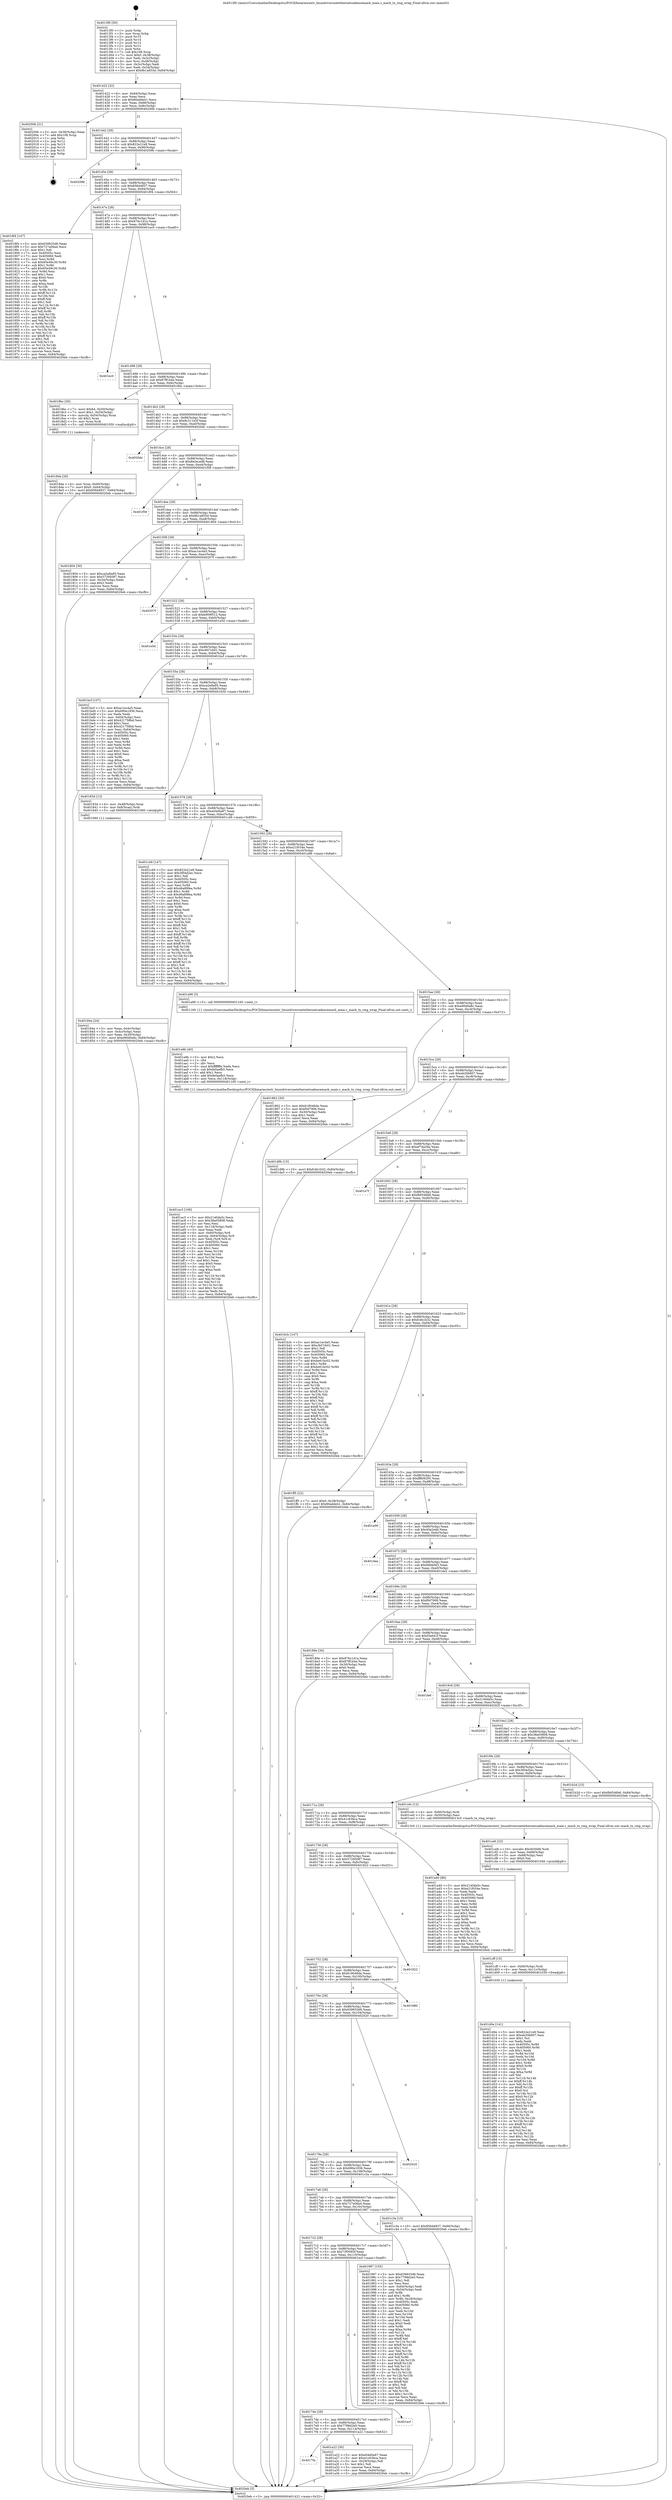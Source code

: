 digraph "0x4013f0" {
  label = "0x4013f0 (/mnt/c/Users/mathe/Desktop/tcc/POCII/binaries/extr_linuxdriversnetethernetcadencemacb_main.c_macb_tx_ring_wrap_Final-ollvm.out::main(0))"
  labelloc = "t"
  node[shape=record]

  Entry [label="",width=0.3,height=0.3,shape=circle,fillcolor=black,style=filled]
  "0x401422" [label="{
     0x401422 [32]\l
     | [instrs]\l
     &nbsp;&nbsp;0x401422 \<+6\>: mov -0x84(%rbp),%eax\l
     &nbsp;&nbsp;0x401428 \<+2\>: mov %eax,%ecx\l
     &nbsp;&nbsp;0x40142a \<+6\>: sub $0x80adde41,%ecx\l
     &nbsp;&nbsp;0x401430 \<+6\>: mov %eax,-0x88(%rbp)\l
     &nbsp;&nbsp;0x401436 \<+6\>: mov %ecx,-0x8c(%rbp)\l
     &nbsp;&nbsp;0x40143c \<+6\>: je 000000000040200b \<main+0xc1b\>\l
  }"]
  "0x40200b" [label="{
     0x40200b [21]\l
     | [instrs]\l
     &nbsp;&nbsp;0x40200b \<+3\>: mov -0x38(%rbp),%eax\l
     &nbsp;&nbsp;0x40200e \<+7\>: add $0x108,%rsp\l
     &nbsp;&nbsp;0x402015 \<+1\>: pop %rbx\l
     &nbsp;&nbsp;0x402016 \<+2\>: pop %r12\l
     &nbsp;&nbsp;0x402018 \<+2\>: pop %r13\l
     &nbsp;&nbsp;0x40201a \<+2\>: pop %r14\l
     &nbsp;&nbsp;0x40201c \<+2\>: pop %r15\l
     &nbsp;&nbsp;0x40201e \<+1\>: pop %rbp\l
     &nbsp;&nbsp;0x40201f \<+1\>: ret\l
  }"]
  "0x401442" [label="{
     0x401442 [28]\l
     | [instrs]\l
     &nbsp;&nbsp;0x401442 \<+5\>: jmp 0000000000401447 \<main+0x57\>\l
     &nbsp;&nbsp;0x401447 \<+6\>: mov -0x88(%rbp),%eax\l
     &nbsp;&nbsp;0x40144d \<+5\>: sub $0x822e21e8,%eax\l
     &nbsp;&nbsp;0x401452 \<+6\>: mov %eax,-0x90(%rbp)\l
     &nbsp;&nbsp;0x401458 \<+6\>: je 000000000040209b \<main+0xcab\>\l
  }"]
  Exit [label="",width=0.3,height=0.3,shape=circle,fillcolor=black,style=filled,peripheries=2]
  "0x40209b" [label="{
     0x40209b\l
  }", style=dashed]
  "0x40145e" [label="{
     0x40145e [28]\l
     | [instrs]\l
     &nbsp;&nbsp;0x40145e \<+5\>: jmp 0000000000401463 \<main+0x73\>\l
     &nbsp;&nbsp;0x401463 \<+6\>: mov -0x88(%rbp),%eax\l
     &nbsp;&nbsp;0x401469 \<+5\>: sub $0x856d4837,%eax\l
     &nbsp;&nbsp;0x40146e \<+6\>: mov %eax,-0x94(%rbp)\l
     &nbsp;&nbsp;0x401474 \<+6\>: je 00000000004018f4 \<main+0x504\>\l
  }"]
  "0x401d0e" [label="{
     0x401d0e [141]\l
     | [instrs]\l
     &nbsp;&nbsp;0x401d0e \<+5\>: mov $0x822e21e8,%eax\l
     &nbsp;&nbsp;0x401d13 \<+5\>: mov $0xeb20b607,%esi\l
     &nbsp;&nbsp;0x401d18 \<+2\>: mov $0x1,%cl\l
     &nbsp;&nbsp;0x401d1a \<+2\>: xor %edx,%edx\l
     &nbsp;&nbsp;0x401d1c \<+8\>: mov 0x40505c,%r8d\l
     &nbsp;&nbsp;0x401d24 \<+8\>: mov 0x405060,%r9d\l
     &nbsp;&nbsp;0x401d2c \<+3\>: sub $0x1,%edx\l
     &nbsp;&nbsp;0x401d2f \<+3\>: mov %r8d,%r10d\l
     &nbsp;&nbsp;0x401d32 \<+3\>: add %edx,%r10d\l
     &nbsp;&nbsp;0x401d35 \<+4\>: imul %r10d,%r8d\l
     &nbsp;&nbsp;0x401d39 \<+4\>: and $0x1,%r8d\l
     &nbsp;&nbsp;0x401d3d \<+4\>: cmp $0x0,%r8d\l
     &nbsp;&nbsp;0x401d41 \<+4\>: sete %r11b\l
     &nbsp;&nbsp;0x401d45 \<+4\>: cmp $0xa,%r9d\l
     &nbsp;&nbsp;0x401d49 \<+3\>: setl %bl\l
     &nbsp;&nbsp;0x401d4c \<+3\>: mov %r11b,%r14b\l
     &nbsp;&nbsp;0x401d4f \<+4\>: xor $0xff,%r14b\l
     &nbsp;&nbsp;0x401d53 \<+3\>: mov %bl,%r15b\l
     &nbsp;&nbsp;0x401d56 \<+4\>: xor $0xff,%r15b\l
     &nbsp;&nbsp;0x401d5a \<+3\>: xor $0x0,%cl\l
     &nbsp;&nbsp;0x401d5d \<+3\>: mov %r14b,%r12b\l
     &nbsp;&nbsp;0x401d60 \<+4\>: and $0x0,%r12b\l
     &nbsp;&nbsp;0x401d64 \<+3\>: and %cl,%r11b\l
     &nbsp;&nbsp;0x401d67 \<+3\>: mov %r15b,%r13b\l
     &nbsp;&nbsp;0x401d6a \<+4\>: and $0x0,%r13b\l
     &nbsp;&nbsp;0x401d6e \<+2\>: and %cl,%bl\l
     &nbsp;&nbsp;0x401d70 \<+3\>: or %r11b,%r12b\l
     &nbsp;&nbsp;0x401d73 \<+3\>: or %bl,%r13b\l
     &nbsp;&nbsp;0x401d76 \<+3\>: xor %r13b,%r12b\l
     &nbsp;&nbsp;0x401d79 \<+3\>: or %r15b,%r14b\l
     &nbsp;&nbsp;0x401d7c \<+4\>: xor $0xff,%r14b\l
     &nbsp;&nbsp;0x401d80 \<+3\>: or $0x0,%cl\l
     &nbsp;&nbsp;0x401d83 \<+3\>: and %cl,%r14b\l
     &nbsp;&nbsp;0x401d86 \<+3\>: or %r14b,%r12b\l
     &nbsp;&nbsp;0x401d89 \<+4\>: test $0x1,%r12b\l
     &nbsp;&nbsp;0x401d8d \<+3\>: cmovne %esi,%eax\l
     &nbsp;&nbsp;0x401d90 \<+6\>: mov %eax,-0x84(%rbp)\l
     &nbsp;&nbsp;0x401d96 \<+5\>: jmp 00000000004020eb \<main+0xcfb\>\l
  }"]
  "0x4018f4" [label="{
     0x4018f4 [147]\l
     | [instrs]\l
     &nbsp;&nbsp;0x4018f4 \<+5\>: mov $0x639933d6,%eax\l
     &nbsp;&nbsp;0x4018f9 \<+5\>: mov $0x727a06a4,%ecx\l
     &nbsp;&nbsp;0x4018fe \<+2\>: mov $0x1,%dl\l
     &nbsp;&nbsp;0x401900 \<+7\>: mov 0x40505c,%esi\l
     &nbsp;&nbsp;0x401907 \<+7\>: mov 0x405060,%edi\l
     &nbsp;&nbsp;0x40190e \<+3\>: mov %esi,%r8d\l
     &nbsp;&nbsp;0x401911 \<+7\>: sub $0x65e49c30,%r8d\l
     &nbsp;&nbsp;0x401918 \<+4\>: sub $0x1,%r8d\l
     &nbsp;&nbsp;0x40191c \<+7\>: add $0x65e49c30,%r8d\l
     &nbsp;&nbsp;0x401923 \<+4\>: imul %r8d,%esi\l
     &nbsp;&nbsp;0x401927 \<+3\>: and $0x1,%esi\l
     &nbsp;&nbsp;0x40192a \<+3\>: cmp $0x0,%esi\l
     &nbsp;&nbsp;0x40192d \<+4\>: sete %r9b\l
     &nbsp;&nbsp;0x401931 \<+3\>: cmp $0xa,%edi\l
     &nbsp;&nbsp;0x401934 \<+4\>: setl %r10b\l
     &nbsp;&nbsp;0x401938 \<+3\>: mov %r9b,%r11b\l
     &nbsp;&nbsp;0x40193b \<+4\>: xor $0xff,%r11b\l
     &nbsp;&nbsp;0x40193f \<+3\>: mov %r10b,%bl\l
     &nbsp;&nbsp;0x401942 \<+3\>: xor $0xff,%bl\l
     &nbsp;&nbsp;0x401945 \<+3\>: xor $0x1,%dl\l
     &nbsp;&nbsp;0x401948 \<+3\>: mov %r11b,%r14b\l
     &nbsp;&nbsp;0x40194b \<+4\>: and $0xff,%r14b\l
     &nbsp;&nbsp;0x40194f \<+3\>: and %dl,%r9b\l
     &nbsp;&nbsp;0x401952 \<+3\>: mov %bl,%r15b\l
     &nbsp;&nbsp;0x401955 \<+4\>: and $0xff,%r15b\l
     &nbsp;&nbsp;0x401959 \<+3\>: and %dl,%r10b\l
     &nbsp;&nbsp;0x40195c \<+3\>: or %r9b,%r14b\l
     &nbsp;&nbsp;0x40195f \<+3\>: or %r10b,%r15b\l
     &nbsp;&nbsp;0x401962 \<+3\>: xor %r15b,%r14b\l
     &nbsp;&nbsp;0x401965 \<+3\>: or %bl,%r11b\l
     &nbsp;&nbsp;0x401968 \<+4\>: xor $0xff,%r11b\l
     &nbsp;&nbsp;0x40196c \<+3\>: or $0x1,%dl\l
     &nbsp;&nbsp;0x40196f \<+3\>: and %dl,%r11b\l
     &nbsp;&nbsp;0x401972 \<+3\>: or %r11b,%r14b\l
     &nbsp;&nbsp;0x401975 \<+4\>: test $0x1,%r14b\l
     &nbsp;&nbsp;0x401979 \<+3\>: cmovne %ecx,%eax\l
     &nbsp;&nbsp;0x40197c \<+6\>: mov %eax,-0x84(%rbp)\l
     &nbsp;&nbsp;0x401982 \<+5\>: jmp 00000000004020eb \<main+0xcfb\>\l
  }"]
  "0x40147a" [label="{
     0x40147a [28]\l
     | [instrs]\l
     &nbsp;&nbsp;0x40147a \<+5\>: jmp 000000000040147f \<main+0x8f\>\l
     &nbsp;&nbsp;0x40147f \<+6\>: mov -0x88(%rbp),%eax\l
     &nbsp;&nbsp;0x401485 \<+5\>: sub $0x876c1d1a,%eax\l
     &nbsp;&nbsp;0x40148a \<+6\>: mov %eax,-0x98(%rbp)\l
     &nbsp;&nbsp;0x401490 \<+6\>: je 0000000000401ec0 \<main+0xad0\>\l
  }"]
  "0x401cff" [label="{
     0x401cff [15]\l
     | [instrs]\l
     &nbsp;&nbsp;0x401cff \<+4\>: mov -0x60(%rbp),%rdi\l
     &nbsp;&nbsp;0x401d03 \<+6\>: mov %eax,-0x11c(%rbp)\l
     &nbsp;&nbsp;0x401d09 \<+5\>: call 0000000000401030 \<free@plt\>\l
     | [calls]\l
     &nbsp;&nbsp;0x401030 \{1\} (unknown)\l
  }"]
  "0x401ec0" [label="{
     0x401ec0\l
  }", style=dashed]
  "0x401496" [label="{
     0x401496 [28]\l
     | [instrs]\l
     &nbsp;&nbsp;0x401496 \<+5\>: jmp 000000000040149b \<main+0xab\>\l
     &nbsp;&nbsp;0x40149b \<+6\>: mov -0x88(%rbp),%eax\l
     &nbsp;&nbsp;0x4014a1 \<+5\>: sub $0x87ff1b4e,%eax\l
     &nbsp;&nbsp;0x4014a6 \<+6\>: mov %eax,-0x9c(%rbp)\l
     &nbsp;&nbsp;0x4014ac \<+6\>: je 00000000004018bc \<main+0x4cc\>\l
  }"]
  "0x401ce8" [label="{
     0x401ce8 [23]\l
     | [instrs]\l
     &nbsp;&nbsp;0x401ce8 \<+10\>: movabs $0x4030d6,%rdi\l
     &nbsp;&nbsp;0x401cf2 \<+3\>: mov %eax,-0x68(%rbp)\l
     &nbsp;&nbsp;0x401cf5 \<+3\>: mov -0x68(%rbp),%esi\l
     &nbsp;&nbsp;0x401cf8 \<+2\>: mov $0x0,%al\l
     &nbsp;&nbsp;0x401cfa \<+5\>: call 0000000000401040 \<printf@plt\>\l
     | [calls]\l
     &nbsp;&nbsp;0x401040 \{1\} (unknown)\l
  }"]
  "0x4018bc" [label="{
     0x4018bc [30]\l
     | [instrs]\l
     &nbsp;&nbsp;0x4018bc \<+7\>: movl $0x64,-0x50(%rbp)\l
     &nbsp;&nbsp;0x4018c3 \<+7\>: movl $0x1,-0x54(%rbp)\l
     &nbsp;&nbsp;0x4018ca \<+4\>: movslq -0x54(%rbp),%rax\l
     &nbsp;&nbsp;0x4018ce \<+4\>: shl $0x2,%rax\l
     &nbsp;&nbsp;0x4018d2 \<+3\>: mov %rax,%rdi\l
     &nbsp;&nbsp;0x4018d5 \<+5\>: call 0000000000401050 \<malloc@plt\>\l
     | [calls]\l
     &nbsp;&nbsp;0x401050 \{1\} (unknown)\l
  }"]
  "0x4014b2" [label="{
     0x4014b2 [28]\l
     | [instrs]\l
     &nbsp;&nbsp;0x4014b2 \<+5\>: jmp 00000000004014b7 \<main+0xc7\>\l
     &nbsp;&nbsp;0x4014b7 \<+6\>: mov -0x88(%rbp),%eax\l
     &nbsp;&nbsp;0x4014bd \<+5\>: sub $0x8c311b3f,%eax\l
     &nbsp;&nbsp;0x4014c2 \<+6\>: mov %eax,-0xa0(%rbp)\l
     &nbsp;&nbsp;0x4014c8 \<+6\>: je 00000000004020dc \<main+0xcec\>\l
  }"]
  "0x401ac3" [label="{
     0x401ac3 [106]\l
     | [instrs]\l
     &nbsp;&nbsp;0x401ac3 \<+5\>: mov $0x2140da5c,%ecx\l
     &nbsp;&nbsp;0x401ac8 \<+5\>: mov $0x38a05808,%edx\l
     &nbsp;&nbsp;0x401acd \<+2\>: xor %esi,%esi\l
     &nbsp;&nbsp;0x401acf \<+6\>: mov -0x118(%rbp),%edi\l
     &nbsp;&nbsp;0x401ad5 \<+3\>: imul %eax,%edi\l
     &nbsp;&nbsp;0x401ad8 \<+4\>: mov -0x60(%rbp),%r8\l
     &nbsp;&nbsp;0x401adc \<+4\>: movslq -0x64(%rbp),%r9\l
     &nbsp;&nbsp;0x401ae0 \<+4\>: mov %edi,(%r8,%r9,4)\l
     &nbsp;&nbsp;0x401ae4 \<+7\>: mov 0x40505c,%eax\l
     &nbsp;&nbsp;0x401aeb \<+7\>: mov 0x405060,%edi\l
     &nbsp;&nbsp;0x401af2 \<+3\>: sub $0x1,%esi\l
     &nbsp;&nbsp;0x401af5 \<+3\>: mov %eax,%r10d\l
     &nbsp;&nbsp;0x401af8 \<+3\>: add %esi,%r10d\l
     &nbsp;&nbsp;0x401afb \<+4\>: imul %r10d,%eax\l
     &nbsp;&nbsp;0x401aff \<+3\>: and $0x1,%eax\l
     &nbsp;&nbsp;0x401b02 \<+3\>: cmp $0x0,%eax\l
     &nbsp;&nbsp;0x401b05 \<+4\>: sete %r11b\l
     &nbsp;&nbsp;0x401b09 \<+3\>: cmp $0xa,%edi\l
     &nbsp;&nbsp;0x401b0c \<+3\>: setl %bl\l
     &nbsp;&nbsp;0x401b0f \<+3\>: mov %r11b,%r14b\l
     &nbsp;&nbsp;0x401b12 \<+3\>: and %bl,%r14b\l
     &nbsp;&nbsp;0x401b15 \<+3\>: xor %bl,%r11b\l
     &nbsp;&nbsp;0x401b18 \<+3\>: or %r11b,%r14b\l
     &nbsp;&nbsp;0x401b1b \<+4\>: test $0x1,%r14b\l
     &nbsp;&nbsp;0x401b1f \<+3\>: cmovne %edx,%ecx\l
     &nbsp;&nbsp;0x401b22 \<+6\>: mov %ecx,-0x84(%rbp)\l
     &nbsp;&nbsp;0x401b28 \<+5\>: jmp 00000000004020eb \<main+0xcfb\>\l
  }"]
  "0x4020dc" [label="{
     0x4020dc\l
  }", style=dashed]
  "0x4014ce" [label="{
     0x4014ce [28]\l
     | [instrs]\l
     &nbsp;&nbsp;0x4014ce \<+5\>: jmp 00000000004014d3 \<main+0xe3\>\l
     &nbsp;&nbsp;0x4014d3 \<+6\>: mov -0x88(%rbp),%eax\l
     &nbsp;&nbsp;0x4014d9 \<+5\>: sub $0x8e2eced8,%eax\l
     &nbsp;&nbsp;0x4014de \<+6\>: mov %eax,-0xa4(%rbp)\l
     &nbsp;&nbsp;0x4014e4 \<+6\>: je 0000000000401f58 \<main+0xb68\>\l
  }"]
  "0x401a9b" [label="{
     0x401a9b [40]\l
     | [instrs]\l
     &nbsp;&nbsp;0x401a9b \<+5\>: mov $0x2,%ecx\l
     &nbsp;&nbsp;0x401aa0 \<+1\>: cltd\l
     &nbsp;&nbsp;0x401aa1 \<+2\>: idiv %ecx\l
     &nbsp;&nbsp;0x401aa3 \<+6\>: imul $0xfffffffe,%edx,%ecx\l
     &nbsp;&nbsp;0x401aa9 \<+6\>: sub $0xfe0aefb5,%ecx\l
     &nbsp;&nbsp;0x401aaf \<+3\>: add $0x1,%ecx\l
     &nbsp;&nbsp;0x401ab2 \<+6\>: add $0xfe0aefb5,%ecx\l
     &nbsp;&nbsp;0x401ab8 \<+6\>: mov %ecx,-0x118(%rbp)\l
     &nbsp;&nbsp;0x401abe \<+5\>: call 0000000000401160 \<next_i\>\l
     | [calls]\l
     &nbsp;&nbsp;0x401160 \{1\} (/mnt/c/Users/mathe/Desktop/tcc/POCII/binaries/extr_linuxdriversnetethernetcadencemacb_main.c_macb_tx_ring_wrap_Final-ollvm.out::next_i)\l
  }"]
  "0x401f58" [label="{
     0x401f58\l
  }", style=dashed]
  "0x4014ea" [label="{
     0x4014ea [28]\l
     | [instrs]\l
     &nbsp;&nbsp;0x4014ea \<+5\>: jmp 00000000004014ef \<main+0xff\>\l
     &nbsp;&nbsp;0x4014ef \<+6\>: mov -0x88(%rbp),%eax\l
     &nbsp;&nbsp;0x4014f5 \<+5\>: sub $0x9b1a855d,%eax\l
     &nbsp;&nbsp;0x4014fa \<+6\>: mov %eax,-0xa8(%rbp)\l
     &nbsp;&nbsp;0x401500 \<+6\>: je 0000000000401804 \<main+0x414\>\l
  }"]
  "0x4017fa" [label="{
     0x4017fa\l
  }", style=dashed]
  "0x401804" [label="{
     0x401804 [30]\l
     | [instrs]\l
     &nbsp;&nbsp;0x401804 \<+5\>: mov $0xca2e8a95,%eax\l
     &nbsp;&nbsp;0x401809 \<+5\>: mov $0x57295087,%ecx\l
     &nbsp;&nbsp;0x40180e \<+3\>: mov -0x34(%rbp),%edx\l
     &nbsp;&nbsp;0x401811 \<+3\>: cmp $0x2,%edx\l
     &nbsp;&nbsp;0x401814 \<+3\>: cmovne %ecx,%eax\l
     &nbsp;&nbsp;0x401817 \<+6\>: mov %eax,-0x84(%rbp)\l
     &nbsp;&nbsp;0x40181d \<+5\>: jmp 00000000004020eb \<main+0xcfb\>\l
  }"]
  "0x401506" [label="{
     0x401506 [28]\l
     | [instrs]\l
     &nbsp;&nbsp;0x401506 \<+5\>: jmp 000000000040150b \<main+0x11b\>\l
     &nbsp;&nbsp;0x40150b \<+6\>: mov -0x88(%rbp),%eax\l
     &nbsp;&nbsp;0x401511 \<+5\>: sub $0xac1ec4a5,%eax\l
     &nbsp;&nbsp;0x401516 \<+6\>: mov %eax,-0xac(%rbp)\l
     &nbsp;&nbsp;0x40151c \<+6\>: je 000000000040207f \<main+0xc8f\>\l
  }"]
  "0x4020eb" [label="{
     0x4020eb [5]\l
     | [instrs]\l
     &nbsp;&nbsp;0x4020eb \<+5\>: jmp 0000000000401422 \<main+0x32\>\l
  }"]
  "0x4013f0" [label="{
     0x4013f0 [50]\l
     | [instrs]\l
     &nbsp;&nbsp;0x4013f0 \<+1\>: push %rbp\l
     &nbsp;&nbsp;0x4013f1 \<+3\>: mov %rsp,%rbp\l
     &nbsp;&nbsp;0x4013f4 \<+2\>: push %r15\l
     &nbsp;&nbsp;0x4013f6 \<+2\>: push %r14\l
     &nbsp;&nbsp;0x4013f8 \<+2\>: push %r13\l
     &nbsp;&nbsp;0x4013fa \<+2\>: push %r12\l
     &nbsp;&nbsp;0x4013fc \<+1\>: push %rbx\l
     &nbsp;&nbsp;0x4013fd \<+7\>: sub $0x108,%rsp\l
     &nbsp;&nbsp;0x401404 \<+7\>: movl $0x0,-0x38(%rbp)\l
     &nbsp;&nbsp;0x40140b \<+3\>: mov %edi,-0x3c(%rbp)\l
     &nbsp;&nbsp;0x40140e \<+4\>: mov %rsi,-0x48(%rbp)\l
     &nbsp;&nbsp;0x401412 \<+3\>: mov -0x3c(%rbp),%edi\l
     &nbsp;&nbsp;0x401415 \<+3\>: mov %edi,-0x34(%rbp)\l
     &nbsp;&nbsp;0x401418 \<+10\>: movl $0x9b1a855d,-0x84(%rbp)\l
  }"]
  "0x401a22" [label="{
     0x401a22 [30]\l
     | [instrs]\l
     &nbsp;&nbsp;0x401a22 \<+5\>: mov $0xe04d0a67,%eax\l
     &nbsp;&nbsp;0x401a27 \<+5\>: mov $0x41c636ca,%ecx\l
     &nbsp;&nbsp;0x401a2c \<+3\>: mov -0x29(%rbp),%dl\l
     &nbsp;&nbsp;0x401a2f \<+3\>: test $0x1,%dl\l
     &nbsp;&nbsp;0x401a32 \<+3\>: cmovne %ecx,%eax\l
     &nbsp;&nbsp;0x401a35 \<+6\>: mov %eax,-0x84(%rbp)\l
     &nbsp;&nbsp;0x401a3b \<+5\>: jmp 00000000004020eb \<main+0xcfb\>\l
  }"]
  "0x40207f" [label="{
     0x40207f\l
  }", style=dashed]
  "0x401522" [label="{
     0x401522 [28]\l
     | [instrs]\l
     &nbsp;&nbsp;0x401522 \<+5\>: jmp 0000000000401527 \<main+0x137\>\l
     &nbsp;&nbsp;0x401527 \<+6\>: mov -0x88(%rbp),%eax\l
     &nbsp;&nbsp;0x40152d \<+5\>: sub $0xb909f512,%eax\l
     &nbsp;&nbsp;0x401532 \<+6\>: mov %eax,-0xb0(%rbp)\l
     &nbsp;&nbsp;0x401538 \<+6\>: je 0000000000401e5d \<main+0xa6d\>\l
  }"]
  "0x4017de" [label="{
     0x4017de [28]\l
     | [instrs]\l
     &nbsp;&nbsp;0x4017de \<+5\>: jmp 00000000004017e3 \<main+0x3f3\>\l
     &nbsp;&nbsp;0x4017e3 \<+6\>: mov -0x88(%rbp),%eax\l
     &nbsp;&nbsp;0x4017e9 \<+5\>: sub $0x7798d2e0,%eax\l
     &nbsp;&nbsp;0x4017ee \<+6\>: mov %eax,-0x114(%rbp)\l
     &nbsp;&nbsp;0x4017f4 \<+6\>: je 0000000000401a22 \<main+0x632\>\l
  }"]
  "0x401e5d" [label="{
     0x401e5d\l
  }", style=dashed]
  "0x40153e" [label="{
     0x40153e [28]\l
     | [instrs]\l
     &nbsp;&nbsp;0x40153e \<+5\>: jmp 0000000000401543 \<main+0x153\>\l
     &nbsp;&nbsp;0x401543 \<+6\>: mov -0x88(%rbp),%eax\l
     &nbsp;&nbsp;0x401549 \<+5\>: sub $0xc847cb01,%eax\l
     &nbsp;&nbsp;0x40154e \<+6\>: mov %eax,-0xb4(%rbp)\l
     &nbsp;&nbsp;0x401554 \<+6\>: je 0000000000401bcf \<main+0x7df\>\l
  }"]
  "0x401ecf" [label="{
     0x401ecf\l
  }", style=dashed]
  "0x401bcf" [label="{
     0x401bcf [107]\l
     | [instrs]\l
     &nbsp;&nbsp;0x401bcf \<+5\>: mov $0xac1ec4a5,%eax\l
     &nbsp;&nbsp;0x401bd4 \<+5\>: mov $0x690e1936,%ecx\l
     &nbsp;&nbsp;0x401bd9 \<+2\>: xor %edx,%edx\l
     &nbsp;&nbsp;0x401bdb \<+3\>: mov -0x64(%rbp),%esi\l
     &nbsp;&nbsp;0x401bde \<+6\>: add $0x421758bd,%esi\l
     &nbsp;&nbsp;0x401be4 \<+3\>: add $0x1,%esi\l
     &nbsp;&nbsp;0x401be7 \<+6\>: sub $0x421758bd,%esi\l
     &nbsp;&nbsp;0x401bed \<+3\>: mov %esi,-0x64(%rbp)\l
     &nbsp;&nbsp;0x401bf0 \<+7\>: mov 0x40505c,%esi\l
     &nbsp;&nbsp;0x401bf7 \<+7\>: mov 0x405060,%edi\l
     &nbsp;&nbsp;0x401bfe \<+3\>: sub $0x1,%edx\l
     &nbsp;&nbsp;0x401c01 \<+3\>: mov %esi,%r8d\l
     &nbsp;&nbsp;0x401c04 \<+3\>: add %edx,%r8d\l
     &nbsp;&nbsp;0x401c07 \<+4\>: imul %r8d,%esi\l
     &nbsp;&nbsp;0x401c0b \<+3\>: and $0x1,%esi\l
     &nbsp;&nbsp;0x401c0e \<+3\>: cmp $0x0,%esi\l
     &nbsp;&nbsp;0x401c11 \<+4\>: sete %r9b\l
     &nbsp;&nbsp;0x401c15 \<+3\>: cmp $0xa,%edi\l
     &nbsp;&nbsp;0x401c18 \<+4\>: setl %r10b\l
     &nbsp;&nbsp;0x401c1c \<+3\>: mov %r9b,%r11b\l
     &nbsp;&nbsp;0x401c1f \<+3\>: and %r10b,%r11b\l
     &nbsp;&nbsp;0x401c22 \<+3\>: xor %r10b,%r9b\l
     &nbsp;&nbsp;0x401c25 \<+3\>: or %r9b,%r11b\l
     &nbsp;&nbsp;0x401c28 \<+4\>: test $0x1,%r11b\l
     &nbsp;&nbsp;0x401c2c \<+3\>: cmovne %ecx,%eax\l
     &nbsp;&nbsp;0x401c2f \<+6\>: mov %eax,-0x84(%rbp)\l
     &nbsp;&nbsp;0x401c35 \<+5\>: jmp 00000000004020eb \<main+0xcfb\>\l
  }"]
  "0x40155a" [label="{
     0x40155a [28]\l
     | [instrs]\l
     &nbsp;&nbsp;0x40155a \<+5\>: jmp 000000000040155f \<main+0x16f\>\l
     &nbsp;&nbsp;0x40155f \<+6\>: mov -0x88(%rbp),%eax\l
     &nbsp;&nbsp;0x401565 \<+5\>: sub $0xca2e8a95,%eax\l
     &nbsp;&nbsp;0x40156a \<+6\>: mov %eax,-0xb8(%rbp)\l
     &nbsp;&nbsp;0x401570 \<+6\>: je 000000000040183d \<main+0x44d\>\l
  }"]
  "0x4017c2" [label="{
     0x4017c2 [28]\l
     | [instrs]\l
     &nbsp;&nbsp;0x4017c2 \<+5\>: jmp 00000000004017c7 \<main+0x3d7\>\l
     &nbsp;&nbsp;0x4017c7 \<+6\>: mov -0x88(%rbp),%eax\l
     &nbsp;&nbsp;0x4017cd \<+5\>: sub $0x73f5093f,%eax\l
     &nbsp;&nbsp;0x4017d2 \<+6\>: mov %eax,-0x110(%rbp)\l
     &nbsp;&nbsp;0x4017d8 \<+6\>: je 0000000000401ecf \<main+0xadf\>\l
  }"]
  "0x40183d" [label="{
     0x40183d [13]\l
     | [instrs]\l
     &nbsp;&nbsp;0x40183d \<+4\>: mov -0x48(%rbp),%rax\l
     &nbsp;&nbsp;0x401841 \<+4\>: mov 0x8(%rax),%rdi\l
     &nbsp;&nbsp;0x401845 \<+5\>: call 0000000000401060 \<atoi@plt\>\l
     | [calls]\l
     &nbsp;&nbsp;0x401060 \{1\} (unknown)\l
  }"]
  "0x401576" [label="{
     0x401576 [28]\l
     | [instrs]\l
     &nbsp;&nbsp;0x401576 \<+5\>: jmp 000000000040157b \<main+0x18b\>\l
     &nbsp;&nbsp;0x40157b \<+6\>: mov -0x88(%rbp),%eax\l
     &nbsp;&nbsp;0x401581 \<+5\>: sub $0xe04d0a67,%eax\l
     &nbsp;&nbsp;0x401586 \<+6\>: mov %eax,-0xbc(%rbp)\l
     &nbsp;&nbsp;0x40158c \<+6\>: je 0000000000401c49 \<main+0x859\>\l
  }"]
  "0x40184a" [label="{
     0x40184a [24]\l
     | [instrs]\l
     &nbsp;&nbsp;0x40184a \<+3\>: mov %eax,-0x4c(%rbp)\l
     &nbsp;&nbsp;0x40184d \<+3\>: mov -0x4c(%rbp),%eax\l
     &nbsp;&nbsp;0x401850 \<+3\>: mov %eax,-0x30(%rbp)\l
     &nbsp;&nbsp;0x401853 \<+10\>: movl $0xe90d0a8c,-0x84(%rbp)\l
     &nbsp;&nbsp;0x40185d \<+5\>: jmp 00000000004020eb \<main+0xcfb\>\l
  }"]
  "0x401987" [label="{
     0x401987 [155]\l
     | [instrs]\l
     &nbsp;&nbsp;0x401987 \<+5\>: mov $0x639933d6,%eax\l
     &nbsp;&nbsp;0x40198c \<+5\>: mov $0x7798d2e0,%ecx\l
     &nbsp;&nbsp;0x401991 \<+2\>: mov $0x1,%dl\l
     &nbsp;&nbsp;0x401993 \<+2\>: xor %esi,%esi\l
     &nbsp;&nbsp;0x401995 \<+3\>: mov -0x64(%rbp),%edi\l
     &nbsp;&nbsp;0x401998 \<+3\>: cmp -0x54(%rbp),%edi\l
     &nbsp;&nbsp;0x40199b \<+4\>: setl %r8b\l
     &nbsp;&nbsp;0x40199f \<+4\>: and $0x1,%r8b\l
     &nbsp;&nbsp;0x4019a3 \<+4\>: mov %r8b,-0x29(%rbp)\l
     &nbsp;&nbsp;0x4019a7 \<+7\>: mov 0x40505c,%edi\l
     &nbsp;&nbsp;0x4019ae \<+8\>: mov 0x405060,%r9d\l
     &nbsp;&nbsp;0x4019b6 \<+3\>: sub $0x1,%esi\l
     &nbsp;&nbsp;0x4019b9 \<+3\>: mov %edi,%r10d\l
     &nbsp;&nbsp;0x4019bc \<+3\>: add %esi,%r10d\l
     &nbsp;&nbsp;0x4019bf \<+4\>: imul %r10d,%edi\l
     &nbsp;&nbsp;0x4019c3 \<+3\>: and $0x1,%edi\l
     &nbsp;&nbsp;0x4019c6 \<+3\>: cmp $0x0,%edi\l
     &nbsp;&nbsp;0x4019c9 \<+4\>: sete %r8b\l
     &nbsp;&nbsp;0x4019cd \<+4\>: cmp $0xa,%r9d\l
     &nbsp;&nbsp;0x4019d1 \<+4\>: setl %r11b\l
     &nbsp;&nbsp;0x4019d5 \<+3\>: mov %r8b,%bl\l
     &nbsp;&nbsp;0x4019d8 \<+3\>: xor $0xff,%bl\l
     &nbsp;&nbsp;0x4019db \<+3\>: mov %r11b,%r14b\l
     &nbsp;&nbsp;0x4019de \<+4\>: xor $0xff,%r14b\l
     &nbsp;&nbsp;0x4019e2 \<+3\>: xor $0x1,%dl\l
     &nbsp;&nbsp;0x4019e5 \<+3\>: mov %bl,%r15b\l
     &nbsp;&nbsp;0x4019e8 \<+4\>: and $0xff,%r15b\l
     &nbsp;&nbsp;0x4019ec \<+3\>: and %dl,%r8b\l
     &nbsp;&nbsp;0x4019ef \<+3\>: mov %r14b,%r12b\l
     &nbsp;&nbsp;0x4019f2 \<+4\>: and $0xff,%r12b\l
     &nbsp;&nbsp;0x4019f6 \<+3\>: and %dl,%r11b\l
     &nbsp;&nbsp;0x4019f9 \<+3\>: or %r8b,%r15b\l
     &nbsp;&nbsp;0x4019fc \<+3\>: or %r11b,%r12b\l
     &nbsp;&nbsp;0x4019ff \<+3\>: xor %r12b,%r15b\l
     &nbsp;&nbsp;0x401a02 \<+3\>: or %r14b,%bl\l
     &nbsp;&nbsp;0x401a05 \<+3\>: xor $0xff,%bl\l
     &nbsp;&nbsp;0x401a08 \<+3\>: or $0x1,%dl\l
     &nbsp;&nbsp;0x401a0b \<+2\>: and %dl,%bl\l
     &nbsp;&nbsp;0x401a0d \<+3\>: or %bl,%r15b\l
     &nbsp;&nbsp;0x401a10 \<+4\>: test $0x1,%r15b\l
     &nbsp;&nbsp;0x401a14 \<+3\>: cmovne %ecx,%eax\l
     &nbsp;&nbsp;0x401a17 \<+6\>: mov %eax,-0x84(%rbp)\l
     &nbsp;&nbsp;0x401a1d \<+5\>: jmp 00000000004020eb \<main+0xcfb\>\l
  }"]
  "0x401c49" [label="{
     0x401c49 [147]\l
     | [instrs]\l
     &nbsp;&nbsp;0x401c49 \<+5\>: mov $0x822e21e8,%eax\l
     &nbsp;&nbsp;0x401c4e \<+5\>: mov $0x3f04d2ec,%ecx\l
     &nbsp;&nbsp;0x401c53 \<+2\>: mov $0x1,%dl\l
     &nbsp;&nbsp;0x401c55 \<+7\>: mov 0x40505c,%esi\l
     &nbsp;&nbsp;0x401c5c \<+7\>: mov 0x405060,%edi\l
     &nbsp;&nbsp;0x401c63 \<+3\>: mov %esi,%r8d\l
     &nbsp;&nbsp;0x401c66 \<+7\>: add $0x46a89fea,%r8d\l
     &nbsp;&nbsp;0x401c6d \<+4\>: sub $0x1,%r8d\l
     &nbsp;&nbsp;0x401c71 \<+7\>: sub $0x46a89fea,%r8d\l
     &nbsp;&nbsp;0x401c78 \<+4\>: imul %r8d,%esi\l
     &nbsp;&nbsp;0x401c7c \<+3\>: and $0x1,%esi\l
     &nbsp;&nbsp;0x401c7f \<+3\>: cmp $0x0,%esi\l
     &nbsp;&nbsp;0x401c82 \<+4\>: sete %r9b\l
     &nbsp;&nbsp;0x401c86 \<+3\>: cmp $0xa,%edi\l
     &nbsp;&nbsp;0x401c89 \<+4\>: setl %r10b\l
     &nbsp;&nbsp;0x401c8d \<+3\>: mov %r9b,%r11b\l
     &nbsp;&nbsp;0x401c90 \<+4\>: xor $0xff,%r11b\l
     &nbsp;&nbsp;0x401c94 \<+3\>: mov %r10b,%bl\l
     &nbsp;&nbsp;0x401c97 \<+3\>: xor $0xff,%bl\l
     &nbsp;&nbsp;0x401c9a \<+3\>: xor $0x1,%dl\l
     &nbsp;&nbsp;0x401c9d \<+3\>: mov %r11b,%r14b\l
     &nbsp;&nbsp;0x401ca0 \<+4\>: and $0xff,%r14b\l
     &nbsp;&nbsp;0x401ca4 \<+3\>: and %dl,%r9b\l
     &nbsp;&nbsp;0x401ca7 \<+3\>: mov %bl,%r15b\l
     &nbsp;&nbsp;0x401caa \<+4\>: and $0xff,%r15b\l
     &nbsp;&nbsp;0x401cae \<+3\>: and %dl,%r10b\l
     &nbsp;&nbsp;0x401cb1 \<+3\>: or %r9b,%r14b\l
     &nbsp;&nbsp;0x401cb4 \<+3\>: or %r10b,%r15b\l
     &nbsp;&nbsp;0x401cb7 \<+3\>: xor %r15b,%r14b\l
     &nbsp;&nbsp;0x401cba \<+3\>: or %bl,%r11b\l
     &nbsp;&nbsp;0x401cbd \<+4\>: xor $0xff,%r11b\l
     &nbsp;&nbsp;0x401cc1 \<+3\>: or $0x1,%dl\l
     &nbsp;&nbsp;0x401cc4 \<+3\>: and %dl,%r11b\l
     &nbsp;&nbsp;0x401cc7 \<+3\>: or %r11b,%r14b\l
     &nbsp;&nbsp;0x401cca \<+4\>: test $0x1,%r14b\l
     &nbsp;&nbsp;0x401cce \<+3\>: cmovne %ecx,%eax\l
     &nbsp;&nbsp;0x401cd1 \<+6\>: mov %eax,-0x84(%rbp)\l
     &nbsp;&nbsp;0x401cd7 \<+5\>: jmp 00000000004020eb \<main+0xcfb\>\l
  }"]
  "0x401592" [label="{
     0x401592 [28]\l
     | [instrs]\l
     &nbsp;&nbsp;0x401592 \<+5\>: jmp 0000000000401597 \<main+0x1a7\>\l
     &nbsp;&nbsp;0x401597 \<+6\>: mov -0x88(%rbp),%eax\l
     &nbsp;&nbsp;0x40159d \<+5\>: sub $0xe21f034e,%eax\l
     &nbsp;&nbsp;0x4015a2 \<+6\>: mov %eax,-0xc0(%rbp)\l
     &nbsp;&nbsp;0x4015a8 \<+6\>: je 0000000000401a96 \<main+0x6a6\>\l
  }"]
  "0x4017a6" [label="{
     0x4017a6 [28]\l
     | [instrs]\l
     &nbsp;&nbsp;0x4017a6 \<+5\>: jmp 00000000004017ab \<main+0x3bb\>\l
     &nbsp;&nbsp;0x4017ab \<+6\>: mov -0x88(%rbp),%eax\l
     &nbsp;&nbsp;0x4017b1 \<+5\>: sub $0x727a06a4,%eax\l
     &nbsp;&nbsp;0x4017b6 \<+6\>: mov %eax,-0x10c(%rbp)\l
     &nbsp;&nbsp;0x4017bc \<+6\>: je 0000000000401987 \<main+0x597\>\l
  }"]
  "0x401a96" [label="{
     0x401a96 [5]\l
     | [instrs]\l
     &nbsp;&nbsp;0x401a96 \<+5\>: call 0000000000401160 \<next_i\>\l
     | [calls]\l
     &nbsp;&nbsp;0x401160 \{1\} (/mnt/c/Users/mathe/Desktop/tcc/POCII/binaries/extr_linuxdriversnetethernetcadencemacb_main.c_macb_tx_ring_wrap_Final-ollvm.out::next_i)\l
  }"]
  "0x4015ae" [label="{
     0x4015ae [28]\l
     | [instrs]\l
     &nbsp;&nbsp;0x4015ae \<+5\>: jmp 00000000004015b3 \<main+0x1c3\>\l
     &nbsp;&nbsp;0x4015b3 \<+6\>: mov -0x88(%rbp),%eax\l
     &nbsp;&nbsp;0x4015b9 \<+5\>: sub $0xe90d0a8c,%eax\l
     &nbsp;&nbsp;0x4015be \<+6\>: mov %eax,-0xc4(%rbp)\l
     &nbsp;&nbsp;0x4015c4 \<+6\>: je 0000000000401862 \<main+0x472\>\l
  }"]
  "0x401c3a" [label="{
     0x401c3a [15]\l
     | [instrs]\l
     &nbsp;&nbsp;0x401c3a \<+10\>: movl $0x856d4837,-0x84(%rbp)\l
     &nbsp;&nbsp;0x401c44 \<+5\>: jmp 00000000004020eb \<main+0xcfb\>\l
  }"]
  "0x401862" [label="{
     0x401862 [30]\l
     | [instrs]\l
     &nbsp;&nbsp;0x401862 \<+5\>: mov $0x618046de,%eax\l
     &nbsp;&nbsp;0x401867 \<+5\>: mov $0xf0d7906,%ecx\l
     &nbsp;&nbsp;0x40186c \<+3\>: mov -0x30(%rbp),%edx\l
     &nbsp;&nbsp;0x40186f \<+3\>: cmp $0x1,%edx\l
     &nbsp;&nbsp;0x401872 \<+3\>: cmovl %ecx,%eax\l
     &nbsp;&nbsp;0x401875 \<+6\>: mov %eax,-0x84(%rbp)\l
     &nbsp;&nbsp;0x40187b \<+5\>: jmp 00000000004020eb \<main+0xcfb\>\l
  }"]
  "0x4015ca" [label="{
     0x4015ca [28]\l
     | [instrs]\l
     &nbsp;&nbsp;0x4015ca \<+5\>: jmp 00000000004015cf \<main+0x1df\>\l
     &nbsp;&nbsp;0x4015cf \<+6\>: mov -0x88(%rbp),%eax\l
     &nbsp;&nbsp;0x4015d5 \<+5\>: sub $0xeb20b607,%eax\l
     &nbsp;&nbsp;0x4015da \<+6\>: mov %eax,-0xc8(%rbp)\l
     &nbsp;&nbsp;0x4015e0 \<+6\>: je 0000000000401d9b \<main+0x9ab\>\l
  }"]
  "0x40178a" [label="{
     0x40178a [28]\l
     | [instrs]\l
     &nbsp;&nbsp;0x40178a \<+5\>: jmp 000000000040178f \<main+0x39f\>\l
     &nbsp;&nbsp;0x40178f \<+6\>: mov -0x88(%rbp),%eax\l
     &nbsp;&nbsp;0x401795 \<+5\>: sub $0x690e1936,%eax\l
     &nbsp;&nbsp;0x40179a \<+6\>: mov %eax,-0x108(%rbp)\l
     &nbsp;&nbsp;0x4017a0 \<+6\>: je 0000000000401c3a \<main+0x84a\>\l
  }"]
  "0x401d9b" [label="{
     0x401d9b [15]\l
     | [instrs]\l
     &nbsp;&nbsp;0x401d9b \<+10\>: movl $0xfc4b1b32,-0x84(%rbp)\l
     &nbsp;&nbsp;0x401da5 \<+5\>: jmp 00000000004020eb \<main+0xcfb\>\l
  }"]
  "0x4015e6" [label="{
     0x4015e6 [28]\l
     | [instrs]\l
     &nbsp;&nbsp;0x4015e6 \<+5\>: jmp 00000000004015eb \<main+0x1fb\>\l
     &nbsp;&nbsp;0x4015eb \<+6\>: mov -0x88(%rbp),%eax\l
     &nbsp;&nbsp;0x4015f1 \<+5\>: sub $0xef7da29a,%eax\l
     &nbsp;&nbsp;0x4015f6 \<+6\>: mov %eax,-0xcc(%rbp)\l
     &nbsp;&nbsp;0x4015fc \<+6\>: je 0000000000401e7f \<main+0xa8f\>\l
  }"]
  "0x402020" [label="{
     0x402020\l
  }", style=dashed]
  "0x401e7f" [label="{
     0x401e7f\l
  }", style=dashed]
  "0x401602" [label="{
     0x401602 [28]\l
     | [instrs]\l
     &nbsp;&nbsp;0x401602 \<+5\>: jmp 0000000000401607 \<main+0x217\>\l
     &nbsp;&nbsp;0x401607 \<+6\>: mov -0x88(%rbp),%eax\l
     &nbsp;&nbsp;0x40160d \<+5\>: sub $0xfb6546b6,%eax\l
     &nbsp;&nbsp;0x401612 \<+6\>: mov %eax,-0xd0(%rbp)\l
     &nbsp;&nbsp;0x401618 \<+6\>: je 0000000000401b3c \<main+0x74c\>\l
  }"]
  "0x40176e" [label="{
     0x40176e [28]\l
     | [instrs]\l
     &nbsp;&nbsp;0x40176e \<+5\>: jmp 0000000000401773 \<main+0x383\>\l
     &nbsp;&nbsp;0x401773 \<+6\>: mov -0x88(%rbp),%eax\l
     &nbsp;&nbsp;0x401779 \<+5\>: sub $0x639933d6,%eax\l
     &nbsp;&nbsp;0x40177e \<+6\>: mov %eax,-0x104(%rbp)\l
     &nbsp;&nbsp;0x401784 \<+6\>: je 0000000000402020 \<main+0xc30\>\l
  }"]
  "0x401b3c" [label="{
     0x401b3c [147]\l
     | [instrs]\l
     &nbsp;&nbsp;0x401b3c \<+5\>: mov $0xac1ec4a5,%eax\l
     &nbsp;&nbsp;0x401b41 \<+5\>: mov $0xc847cb01,%ecx\l
     &nbsp;&nbsp;0x401b46 \<+2\>: mov $0x1,%dl\l
     &nbsp;&nbsp;0x401b48 \<+7\>: mov 0x40505c,%esi\l
     &nbsp;&nbsp;0x401b4f \<+7\>: mov 0x405060,%edi\l
     &nbsp;&nbsp;0x401b56 \<+3\>: mov %esi,%r8d\l
     &nbsp;&nbsp;0x401b59 \<+7\>: add $0xbe61bc02,%r8d\l
     &nbsp;&nbsp;0x401b60 \<+4\>: sub $0x1,%r8d\l
     &nbsp;&nbsp;0x401b64 \<+7\>: sub $0xbe61bc02,%r8d\l
     &nbsp;&nbsp;0x401b6b \<+4\>: imul %r8d,%esi\l
     &nbsp;&nbsp;0x401b6f \<+3\>: and $0x1,%esi\l
     &nbsp;&nbsp;0x401b72 \<+3\>: cmp $0x0,%esi\l
     &nbsp;&nbsp;0x401b75 \<+4\>: sete %r9b\l
     &nbsp;&nbsp;0x401b79 \<+3\>: cmp $0xa,%edi\l
     &nbsp;&nbsp;0x401b7c \<+4\>: setl %r10b\l
     &nbsp;&nbsp;0x401b80 \<+3\>: mov %r9b,%r11b\l
     &nbsp;&nbsp;0x401b83 \<+4\>: xor $0xff,%r11b\l
     &nbsp;&nbsp;0x401b87 \<+3\>: mov %r10b,%bl\l
     &nbsp;&nbsp;0x401b8a \<+3\>: xor $0xff,%bl\l
     &nbsp;&nbsp;0x401b8d \<+3\>: xor $0x1,%dl\l
     &nbsp;&nbsp;0x401b90 \<+3\>: mov %r11b,%r14b\l
     &nbsp;&nbsp;0x401b93 \<+4\>: and $0xff,%r14b\l
     &nbsp;&nbsp;0x401b97 \<+3\>: and %dl,%r9b\l
     &nbsp;&nbsp;0x401b9a \<+3\>: mov %bl,%r15b\l
     &nbsp;&nbsp;0x401b9d \<+4\>: and $0xff,%r15b\l
     &nbsp;&nbsp;0x401ba1 \<+3\>: and %dl,%r10b\l
     &nbsp;&nbsp;0x401ba4 \<+3\>: or %r9b,%r14b\l
     &nbsp;&nbsp;0x401ba7 \<+3\>: or %r10b,%r15b\l
     &nbsp;&nbsp;0x401baa \<+3\>: xor %r15b,%r14b\l
     &nbsp;&nbsp;0x401bad \<+3\>: or %bl,%r11b\l
     &nbsp;&nbsp;0x401bb0 \<+4\>: xor $0xff,%r11b\l
     &nbsp;&nbsp;0x401bb4 \<+3\>: or $0x1,%dl\l
     &nbsp;&nbsp;0x401bb7 \<+3\>: and %dl,%r11b\l
     &nbsp;&nbsp;0x401bba \<+3\>: or %r11b,%r14b\l
     &nbsp;&nbsp;0x401bbd \<+4\>: test $0x1,%r14b\l
     &nbsp;&nbsp;0x401bc1 \<+3\>: cmovne %ecx,%eax\l
     &nbsp;&nbsp;0x401bc4 \<+6\>: mov %eax,-0x84(%rbp)\l
     &nbsp;&nbsp;0x401bca \<+5\>: jmp 00000000004020eb \<main+0xcfb\>\l
  }"]
  "0x40161e" [label="{
     0x40161e [28]\l
     | [instrs]\l
     &nbsp;&nbsp;0x40161e \<+5\>: jmp 0000000000401623 \<main+0x233\>\l
     &nbsp;&nbsp;0x401623 \<+6\>: mov -0x88(%rbp),%eax\l
     &nbsp;&nbsp;0x401629 \<+5\>: sub $0xfc4b1b32,%eax\l
     &nbsp;&nbsp;0x40162e \<+6\>: mov %eax,-0xd4(%rbp)\l
     &nbsp;&nbsp;0x401634 \<+6\>: je 0000000000401ff5 \<main+0xc05\>\l
  }"]
  "0x401880" [label="{
     0x401880\l
  }", style=dashed]
  "0x401ff5" [label="{
     0x401ff5 [22]\l
     | [instrs]\l
     &nbsp;&nbsp;0x401ff5 \<+7\>: movl $0x0,-0x38(%rbp)\l
     &nbsp;&nbsp;0x401ffc \<+10\>: movl $0x80adde41,-0x84(%rbp)\l
     &nbsp;&nbsp;0x402006 \<+5\>: jmp 00000000004020eb \<main+0xcfb\>\l
  }"]
  "0x40163a" [label="{
     0x40163a [28]\l
     | [instrs]\l
     &nbsp;&nbsp;0x40163a \<+5\>: jmp 000000000040163f \<main+0x24f\>\l
     &nbsp;&nbsp;0x40163f \<+6\>: mov -0x88(%rbp),%eax\l
     &nbsp;&nbsp;0x401645 \<+5\>: sub $0xff809205,%eax\l
     &nbsp;&nbsp;0x40164a \<+6\>: mov %eax,-0xd8(%rbp)\l
     &nbsp;&nbsp;0x401650 \<+6\>: je 0000000000401e00 \<main+0xa10\>\l
  }"]
  "0x401752" [label="{
     0x401752 [28]\l
     | [instrs]\l
     &nbsp;&nbsp;0x401752 \<+5\>: jmp 0000000000401757 \<main+0x367\>\l
     &nbsp;&nbsp;0x401757 \<+6\>: mov -0x88(%rbp),%eax\l
     &nbsp;&nbsp;0x40175d \<+5\>: sub $0x618046de,%eax\l
     &nbsp;&nbsp;0x401762 \<+6\>: mov %eax,-0x100(%rbp)\l
     &nbsp;&nbsp;0x401768 \<+6\>: je 0000000000401880 \<main+0x490\>\l
  }"]
  "0x401e00" [label="{
     0x401e00\l
  }", style=dashed]
  "0x401656" [label="{
     0x401656 [28]\l
     | [instrs]\l
     &nbsp;&nbsp;0x401656 \<+5\>: jmp 000000000040165b \<main+0x26b\>\l
     &nbsp;&nbsp;0x40165b \<+6\>: mov -0x88(%rbp),%eax\l
     &nbsp;&nbsp;0x401661 \<+5\>: sub $0x40a2edd,%eax\l
     &nbsp;&nbsp;0x401666 \<+6\>: mov %eax,-0xdc(%rbp)\l
     &nbsp;&nbsp;0x40166c \<+6\>: je 0000000000401daa \<main+0x9ba\>\l
  }"]
  "0x401822" [label="{
     0x401822\l
  }", style=dashed]
  "0x401daa" [label="{
     0x401daa\l
  }", style=dashed]
  "0x401672" [label="{
     0x401672 [28]\l
     | [instrs]\l
     &nbsp;&nbsp;0x401672 \<+5\>: jmp 0000000000401677 \<main+0x287\>\l
     &nbsp;&nbsp;0x401677 \<+6\>: mov -0x88(%rbp),%eax\l
     &nbsp;&nbsp;0x40167d \<+5\>: sub $0x94bb0d3,%eax\l
     &nbsp;&nbsp;0x401682 \<+6\>: mov %eax,-0xe0(%rbp)\l
     &nbsp;&nbsp;0x401688 \<+6\>: je 0000000000401de2 \<main+0x9f2\>\l
  }"]
  "0x401736" [label="{
     0x401736 [28]\l
     | [instrs]\l
     &nbsp;&nbsp;0x401736 \<+5\>: jmp 000000000040173b \<main+0x34b\>\l
     &nbsp;&nbsp;0x40173b \<+6\>: mov -0x88(%rbp),%eax\l
     &nbsp;&nbsp;0x401741 \<+5\>: sub $0x57295087,%eax\l
     &nbsp;&nbsp;0x401746 \<+6\>: mov %eax,-0xfc(%rbp)\l
     &nbsp;&nbsp;0x40174c \<+6\>: je 0000000000401822 \<main+0x432\>\l
  }"]
  "0x401de2" [label="{
     0x401de2\l
  }", style=dashed]
  "0x40168e" [label="{
     0x40168e [28]\l
     | [instrs]\l
     &nbsp;&nbsp;0x40168e \<+5\>: jmp 0000000000401693 \<main+0x2a3\>\l
     &nbsp;&nbsp;0x401693 \<+6\>: mov -0x88(%rbp),%eax\l
     &nbsp;&nbsp;0x401699 \<+5\>: sub $0xf0d7906,%eax\l
     &nbsp;&nbsp;0x40169e \<+6\>: mov %eax,-0xe4(%rbp)\l
     &nbsp;&nbsp;0x4016a4 \<+6\>: je 000000000040189e \<main+0x4ae\>\l
  }"]
  "0x401a40" [label="{
     0x401a40 [86]\l
     | [instrs]\l
     &nbsp;&nbsp;0x401a40 \<+5\>: mov $0x2140da5c,%eax\l
     &nbsp;&nbsp;0x401a45 \<+5\>: mov $0xe21f034e,%ecx\l
     &nbsp;&nbsp;0x401a4a \<+2\>: xor %edx,%edx\l
     &nbsp;&nbsp;0x401a4c \<+7\>: mov 0x40505c,%esi\l
     &nbsp;&nbsp;0x401a53 \<+7\>: mov 0x405060,%edi\l
     &nbsp;&nbsp;0x401a5a \<+3\>: sub $0x1,%edx\l
     &nbsp;&nbsp;0x401a5d \<+3\>: mov %esi,%r8d\l
     &nbsp;&nbsp;0x401a60 \<+3\>: add %edx,%r8d\l
     &nbsp;&nbsp;0x401a63 \<+4\>: imul %r8d,%esi\l
     &nbsp;&nbsp;0x401a67 \<+3\>: and $0x1,%esi\l
     &nbsp;&nbsp;0x401a6a \<+3\>: cmp $0x0,%esi\l
     &nbsp;&nbsp;0x401a6d \<+4\>: sete %r9b\l
     &nbsp;&nbsp;0x401a71 \<+3\>: cmp $0xa,%edi\l
     &nbsp;&nbsp;0x401a74 \<+4\>: setl %r10b\l
     &nbsp;&nbsp;0x401a78 \<+3\>: mov %r9b,%r11b\l
     &nbsp;&nbsp;0x401a7b \<+3\>: and %r10b,%r11b\l
     &nbsp;&nbsp;0x401a7e \<+3\>: xor %r10b,%r9b\l
     &nbsp;&nbsp;0x401a81 \<+3\>: or %r9b,%r11b\l
     &nbsp;&nbsp;0x401a84 \<+4\>: test $0x1,%r11b\l
     &nbsp;&nbsp;0x401a88 \<+3\>: cmovne %ecx,%eax\l
     &nbsp;&nbsp;0x401a8b \<+6\>: mov %eax,-0x84(%rbp)\l
     &nbsp;&nbsp;0x401a91 \<+5\>: jmp 00000000004020eb \<main+0xcfb\>\l
  }"]
  "0x40189e" [label="{
     0x40189e [30]\l
     | [instrs]\l
     &nbsp;&nbsp;0x40189e \<+5\>: mov $0x876c1d1a,%eax\l
     &nbsp;&nbsp;0x4018a3 \<+5\>: mov $0x87ff1b4e,%ecx\l
     &nbsp;&nbsp;0x4018a8 \<+3\>: mov -0x30(%rbp),%edx\l
     &nbsp;&nbsp;0x4018ab \<+3\>: cmp $0x0,%edx\l
     &nbsp;&nbsp;0x4018ae \<+3\>: cmove %ecx,%eax\l
     &nbsp;&nbsp;0x4018b1 \<+6\>: mov %eax,-0x84(%rbp)\l
     &nbsp;&nbsp;0x4018b7 \<+5\>: jmp 00000000004020eb \<main+0xcfb\>\l
  }"]
  "0x4016aa" [label="{
     0x4016aa [28]\l
     | [instrs]\l
     &nbsp;&nbsp;0x4016aa \<+5\>: jmp 00000000004016af \<main+0x2bf\>\l
     &nbsp;&nbsp;0x4016af \<+6\>: mov -0x88(%rbp),%eax\l
     &nbsp;&nbsp;0x4016b5 \<+5\>: sub $0xf3a641f,%eax\l
     &nbsp;&nbsp;0x4016ba \<+6\>: mov %eax,-0xe8(%rbp)\l
     &nbsp;&nbsp;0x4016c0 \<+6\>: je 0000000000401fe6 \<main+0xbf6\>\l
  }"]
  "0x4018da" [label="{
     0x4018da [26]\l
     | [instrs]\l
     &nbsp;&nbsp;0x4018da \<+4\>: mov %rax,-0x60(%rbp)\l
     &nbsp;&nbsp;0x4018de \<+7\>: movl $0x0,-0x64(%rbp)\l
     &nbsp;&nbsp;0x4018e5 \<+10\>: movl $0x856d4837,-0x84(%rbp)\l
     &nbsp;&nbsp;0x4018ef \<+5\>: jmp 00000000004020eb \<main+0xcfb\>\l
  }"]
  "0x40171a" [label="{
     0x40171a [28]\l
     | [instrs]\l
     &nbsp;&nbsp;0x40171a \<+5\>: jmp 000000000040171f \<main+0x32f\>\l
     &nbsp;&nbsp;0x40171f \<+6\>: mov -0x88(%rbp),%eax\l
     &nbsp;&nbsp;0x401725 \<+5\>: sub $0x41c636ca,%eax\l
     &nbsp;&nbsp;0x40172a \<+6\>: mov %eax,-0xf8(%rbp)\l
     &nbsp;&nbsp;0x401730 \<+6\>: je 0000000000401a40 \<main+0x650\>\l
  }"]
  "0x401fe6" [label="{
     0x401fe6\l
  }", style=dashed]
  "0x4016c6" [label="{
     0x4016c6 [28]\l
     | [instrs]\l
     &nbsp;&nbsp;0x4016c6 \<+5\>: jmp 00000000004016cb \<main+0x2db\>\l
     &nbsp;&nbsp;0x4016cb \<+6\>: mov -0x88(%rbp),%eax\l
     &nbsp;&nbsp;0x4016d1 \<+5\>: sub $0x2140da5c,%eax\l
     &nbsp;&nbsp;0x4016d6 \<+6\>: mov %eax,-0xec(%rbp)\l
     &nbsp;&nbsp;0x4016dc \<+6\>: je 000000000040202f \<main+0xc3f\>\l
  }"]
  "0x401cdc" [label="{
     0x401cdc [12]\l
     | [instrs]\l
     &nbsp;&nbsp;0x401cdc \<+4\>: mov -0x60(%rbp),%rdi\l
     &nbsp;&nbsp;0x401ce0 \<+3\>: mov -0x50(%rbp),%esi\l
     &nbsp;&nbsp;0x401ce3 \<+5\>: call 00000000004013c0 \<macb_tx_ring_wrap\>\l
     | [calls]\l
     &nbsp;&nbsp;0x4013c0 \{1\} (/mnt/c/Users/mathe/Desktop/tcc/POCII/binaries/extr_linuxdriversnetethernetcadencemacb_main.c_macb_tx_ring_wrap_Final-ollvm.out::macb_tx_ring_wrap)\l
  }"]
  "0x40202f" [label="{
     0x40202f\l
  }", style=dashed]
  "0x4016e2" [label="{
     0x4016e2 [28]\l
     | [instrs]\l
     &nbsp;&nbsp;0x4016e2 \<+5\>: jmp 00000000004016e7 \<main+0x2f7\>\l
     &nbsp;&nbsp;0x4016e7 \<+6\>: mov -0x88(%rbp),%eax\l
     &nbsp;&nbsp;0x4016ed \<+5\>: sub $0x38a05808,%eax\l
     &nbsp;&nbsp;0x4016f2 \<+6\>: mov %eax,-0xf0(%rbp)\l
     &nbsp;&nbsp;0x4016f8 \<+6\>: je 0000000000401b2d \<main+0x73d\>\l
  }"]
  "0x4016fe" [label="{
     0x4016fe [28]\l
     | [instrs]\l
     &nbsp;&nbsp;0x4016fe \<+5\>: jmp 0000000000401703 \<main+0x313\>\l
     &nbsp;&nbsp;0x401703 \<+6\>: mov -0x88(%rbp),%eax\l
     &nbsp;&nbsp;0x401709 \<+5\>: sub $0x3f04d2ec,%eax\l
     &nbsp;&nbsp;0x40170e \<+6\>: mov %eax,-0xf4(%rbp)\l
     &nbsp;&nbsp;0x401714 \<+6\>: je 0000000000401cdc \<main+0x8ec\>\l
  }"]
  "0x401b2d" [label="{
     0x401b2d [15]\l
     | [instrs]\l
     &nbsp;&nbsp;0x401b2d \<+10\>: movl $0xfb6546b6,-0x84(%rbp)\l
     &nbsp;&nbsp;0x401b37 \<+5\>: jmp 00000000004020eb \<main+0xcfb\>\l
  }"]
  Entry -> "0x4013f0" [label=" 1"]
  "0x401422" -> "0x40200b" [label=" 1"]
  "0x401422" -> "0x401442" [label=" 21"]
  "0x40200b" -> Exit [label=" 1"]
  "0x401442" -> "0x40209b" [label=" 0"]
  "0x401442" -> "0x40145e" [label=" 21"]
  "0x401ff5" -> "0x4020eb" [label=" 1"]
  "0x40145e" -> "0x4018f4" [label=" 2"]
  "0x40145e" -> "0x40147a" [label=" 19"]
  "0x401d9b" -> "0x4020eb" [label=" 1"]
  "0x40147a" -> "0x401ec0" [label=" 0"]
  "0x40147a" -> "0x401496" [label=" 19"]
  "0x401d0e" -> "0x4020eb" [label=" 1"]
  "0x401496" -> "0x4018bc" [label=" 1"]
  "0x401496" -> "0x4014b2" [label=" 18"]
  "0x401cff" -> "0x401d0e" [label=" 1"]
  "0x4014b2" -> "0x4020dc" [label=" 0"]
  "0x4014b2" -> "0x4014ce" [label=" 18"]
  "0x401ce8" -> "0x401cff" [label=" 1"]
  "0x4014ce" -> "0x401f58" [label=" 0"]
  "0x4014ce" -> "0x4014ea" [label=" 18"]
  "0x401cdc" -> "0x401ce8" [label=" 1"]
  "0x4014ea" -> "0x401804" [label=" 1"]
  "0x4014ea" -> "0x401506" [label=" 17"]
  "0x401804" -> "0x4020eb" [label=" 1"]
  "0x4013f0" -> "0x401422" [label=" 1"]
  "0x4020eb" -> "0x401422" [label=" 21"]
  "0x401c49" -> "0x4020eb" [label=" 1"]
  "0x401506" -> "0x40207f" [label=" 0"]
  "0x401506" -> "0x401522" [label=" 17"]
  "0x401c3a" -> "0x4020eb" [label=" 1"]
  "0x401522" -> "0x401e5d" [label=" 0"]
  "0x401522" -> "0x40153e" [label=" 17"]
  "0x401b3c" -> "0x4020eb" [label=" 1"]
  "0x40153e" -> "0x401bcf" [label=" 1"]
  "0x40153e" -> "0x40155a" [label=" 16"]
  "0x401b2d" -> "0x4020eb" [label=" 1"]
  "0x40155a" -> "0x40183d" [label=" 1"]
  "0x40155a" -> "0x401576" [label=" 15"]
  "0x40183d" -> "0x40184a" [label=" 1"]
  "0x40184a" -> "0x4020eb" [label=" 1"]
  "0x401a9b" -> "0x401ac3" [label=" 1"]
  "0x401576" -> "0x401c49" [label=" 1"]
  "0x401576" -> "0x401592" [label=" 14"]
  "0x401a96" -> "0x401a9b" [label=" 1"]
  "0x401592" -> "0x401a96" [label=" 1"]
  "0x401592" -> "0x4015ae" [label=" 13"]
  "0x401a22" -> "0x4020eb" [label=" 2"]
  "0x4015ae" -> "0x401862" [label=" 1"]
  "0x4015ae" -> "0x4015ca" [label=" 12"]
  "0x401862" -> "0x4020eb" [label=" 1"]
  "0x4017de" -> "0x4017fa" [label=" 0"]
  "0x4015ca" -> "0x401d9b" [label=" 1"]
  "0x4015ca" -> "0x4015e6" [label=" 11"]
  "0x401bcf" -> "0x4020eb" [label=" 1"]
  "0x4015e6" -> "0x401e7f" [label=" 0"]
  "0x4015e6" -> "0x401602" [label=" 11"]
  "0x4017c2" -> "0x4017de" [label=" 2"]
  "0x401602" -> "0x401b3c" [label=" 1"]
  "0x401602" -> "0x40161e" [label=" 10"]
  "0x401ac3" -> "0x4020eb" [label=" 1"]
  "0x40161e" -> "0x401ff5" [label=" 1"]
  "0x40161e" -> "0x40163a" [label=" 9"]
  "0x401987" -> "0x4020eb" [label=" 2"]
  "0x40163a" -> "0x401e00" [label=" 0"]
  "0x40163a" -> "0x401656" [label=" 9"]
  "0x4017a6" -> "0x401987" [label=" 2"]
  "0x401656" -> "0x401daa" [label=" 0"]
  "0x401656" -> "0x401672" [label=" 9"]
  "0x401a40" -> "0x4020eb" [label=" 1"]
  "0x401672" -> "0x401de2" [label=" 0"]
  "0x401672" -> "0x40168e" [label=" 9"]
  "0x40178a" -> "0x401c3a" [label=" 1"]
  "0x40168e" -> "0x40189e" [label=" 1"]
  "0x40168e" -> "0x4016aa" [label=" 8"]
  "0x40189e" -> "0x4020eb" [label=" 1"]
  "0x4018bc" -> "0x4018da" [label=" 1"]
  "0x4018da" -> "0x4020eb" [label=" 1"]
  "0x4018f4" -> "0x4020eb" [label=" 2"]
  "0x4017de" -> "0x401a22" [label=" 2"]
  "0x4016aa" -> "0x401fe6" [label=" 0"]
  "0x4016aa" -> "0x4016c6" [label=" 8"]
  "0x40176e" -> "0x402020" [label=" 0"]
  "0x4016c6" -> "0x40202f" [label=" 0"]
  "0x4016c6" -> "0x4016e2" [label=" 8"]
  "0x4017c2" -> "0x401ecf" [label=" 0"]
  "0x4016e2" -> "0x401b2d" [label=" 1"]
  "0x4016e2" -> "0x4016fe" [label=" 7"]
  "0x401752" -> "0x40176e" [label=" 5"]
  "0x4016fe" -> "0x401cdc" [label=" 1"]
  "0x4016fe" -> "0x40171a" [label=" 6"]
  "0x40176e" -> "0x40178a" [label=" 5"]
  "0x40171a" -> "0x401a40" [label=" 1"]
  "0x40171a" -> "0x401736" [label=" 5"]
  "0x40178a" -> "0x4017a6" [label=" 4"]
  "0x401736" -> "0x401822" [label=" 0"]
  "0x401736" -> "0x401752" [label=" 5"]
  "0x4017a6" -> "0x4017c2" [label=" 2"]
  "0x401752" -> "0x401880" [label=" 0"]
}
